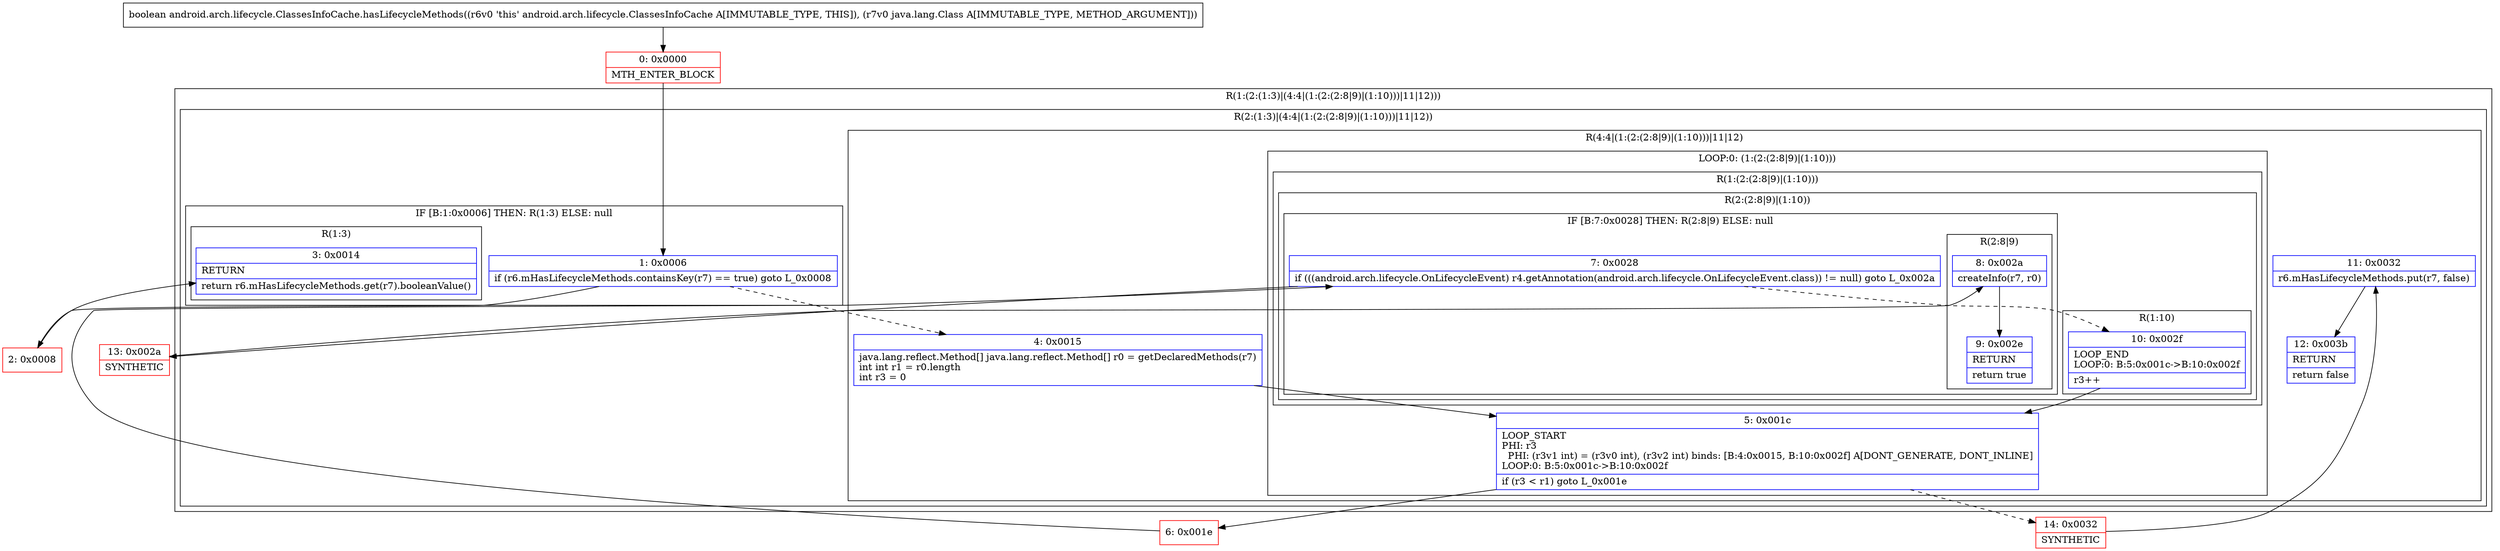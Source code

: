 digraph "CFG forandroid.arch.lifecycle.ClassesInfoCache.hasLifecycleMethods(Ljava\/lang\/Class;)Z" {
subgraph cluster_Region_30942236 {
label = "R(1:(2:(1:3)|(4:4|(1:(2:(2:8|9)|(1:10)))|11|12)))";
node [shape=record,color=blue];
subgraph cluster_Region_1259177583 {
label = "R(2:(1:3)|(4:4|(1:(2:(2:8|9)|(1:10)))|11|12))";
node [shape=record,color=blue];
subgraph cluster_IfRegion_1428293707 {
label = "IF [B:1:0x0006] THEN: R(1:3) ELSE: null";
node [shape=record,color=blue];
Node_1 [shape=record,label="{1\:\ 0x0006|if (r6.mHasLifecycleMethods.containsKey(r7) == true) goto L_0x0008\l}"];
subgraph cluster_Region_255930505 {
label = "R(1:3)";
node [shape=record,color=blue];
Node_3 [shape=record,label="{3\:\ 0x0014|RETURN\l|return r6.mHasLifecycleMethods.get(r7).booleanValue()\l}"];
}
}
subgraph cluster_Region_1839521789 {
label = "R(4:4|(1:(2:(2:8|9)|(1:10)))|11|12)";
node [shape=record,color=blue];
Node_4 [shape=record,label="{4\:\ 0x0015|java.lang.reflect.Method[] java.lang.reflect.Method[] r0 = getDeclaredMethods(r7)\lint int r1 = r0.length\lint r3 = 0\l}"];
subgraph cluster_LoopRegion_1341722041 {
label = "LOOP:0: (1:(2:(2:8|9)|(1:10)))";
node [shape=record,color=blue];
Node_5 [shape=record,label="{5\:\ 0x001c|LOOP_START\lPHI: r3 \l  PHI: (r3v1 int) = (r3v0 int), (r3v2 int) binds: [B:4:0x0015, B:10:0x002f] A[DONT_GENERATE, DONT_INLINE]\lLOOP:0: B:5:0x001c\-\>B:10:0x002f\l|if (r3 \< r1) goto L_0x001e\l}"];
subgraph cluster_Region_1751172311 {
label = "R(1:(2:(2:8|9)|(1:10)))";
node [shape=record,color=blue];
subgraph cluster_Region_767945152 {
label = "R(2:(2:8|9)|(1:10))";
node [shape=record,color=blue];
subgraph cluster_IfRegion_721834377 {
label = "IF [B:7:0x0028] THEN: R(2:8|9) ELSE: null";
node [shape=record,color=blue];
Node_7 [shape=record,label="{7\:\ 0x0028|if (((android.arch.lifecycle.OnLifecycleEvent) r4.getAnnotation(android.arch.lifecycle.OnLifecycleEvent.class)) != null) goto L_0x002a\l}"];
subgraph cluster_Region_748114486 {
label = "R(2:8|9)";
node [shape=record,color=blue];
Node_8 [shape=record,label="{8\:\ 0x002a|createInfo(r7, r0)\l}"];
Node_9 [shape=record,label="{9\:\ 0x002e|RETURN\l|return true\l}"];
}
}
subgraph cluster_Region_402874114 {
label = "R(1:10)";
node [shape=record,color=blue];
Node_10 [shape=record,label="{10\:\ 0x002f|LOOP_END\lLOOP:0: B:5:0x001c\-\>B:10:0x002f\l|r3++\l}"];
}
}
}
}
Node_11 [shape=record,label="{11\:\ 0x0032|r6.mHasLifecycleMethods.put(r7, false)\l}"];
Node_12 [shape=record,label="{12\:\ 0x003b|RETURN\l|return false\l}"];
}
}
}
Node_0 [shape=record,color=red,label="{0\:\ 0x0000|MTH_ENTER_BLOCK\l}"];
Node_2 [shape=record,color=red,label="{2\:\ 0x0008}"];
Node_6 [shape=record,color=red,label="{6\:\ 0x001e}"];
Node_13 [shape=record,color=red,label="{13\:\ 0x002a|SYNTHETIC\l}"];
Node_14 [shape=record,color=red,label="{14\:\ 0x0032|SYNTHETIC\l}"];
MethodNode[shape=record,label="{boolean android.arch.lifecycle.ClassesInfoCache.hasLifecycleMethods((r6v0 'this' android.arch.lifecycle.ClassesInfoCache A[IMMUTABLE_TYPE, THIS]), (r7v0 java.lang.Class A[IMMUTABLE_TYPE, METHOD_ARGUMENT])) }"];
MethodNode -> Node_0;
Node_1 -> Node_2;
Node_1 -> Node_4[style=dashed];
Node_4 -> Node_5;
Node_5 -> Node_6;
Node_5 -> Node_14[style=dashed];
Node_7 -> Node_10[style=dashed];
Node_7 -> Node_13;
Node_8 -> Node_9;
Node_10 -> Node_5;
Node_11 -> Node_12;
Node_0 -> Node_1;
Node_2 -> Node_3;
Node_6 -> Node_7;
Node_13 -> Node_8;
Node_14 -> Node_11;
}

